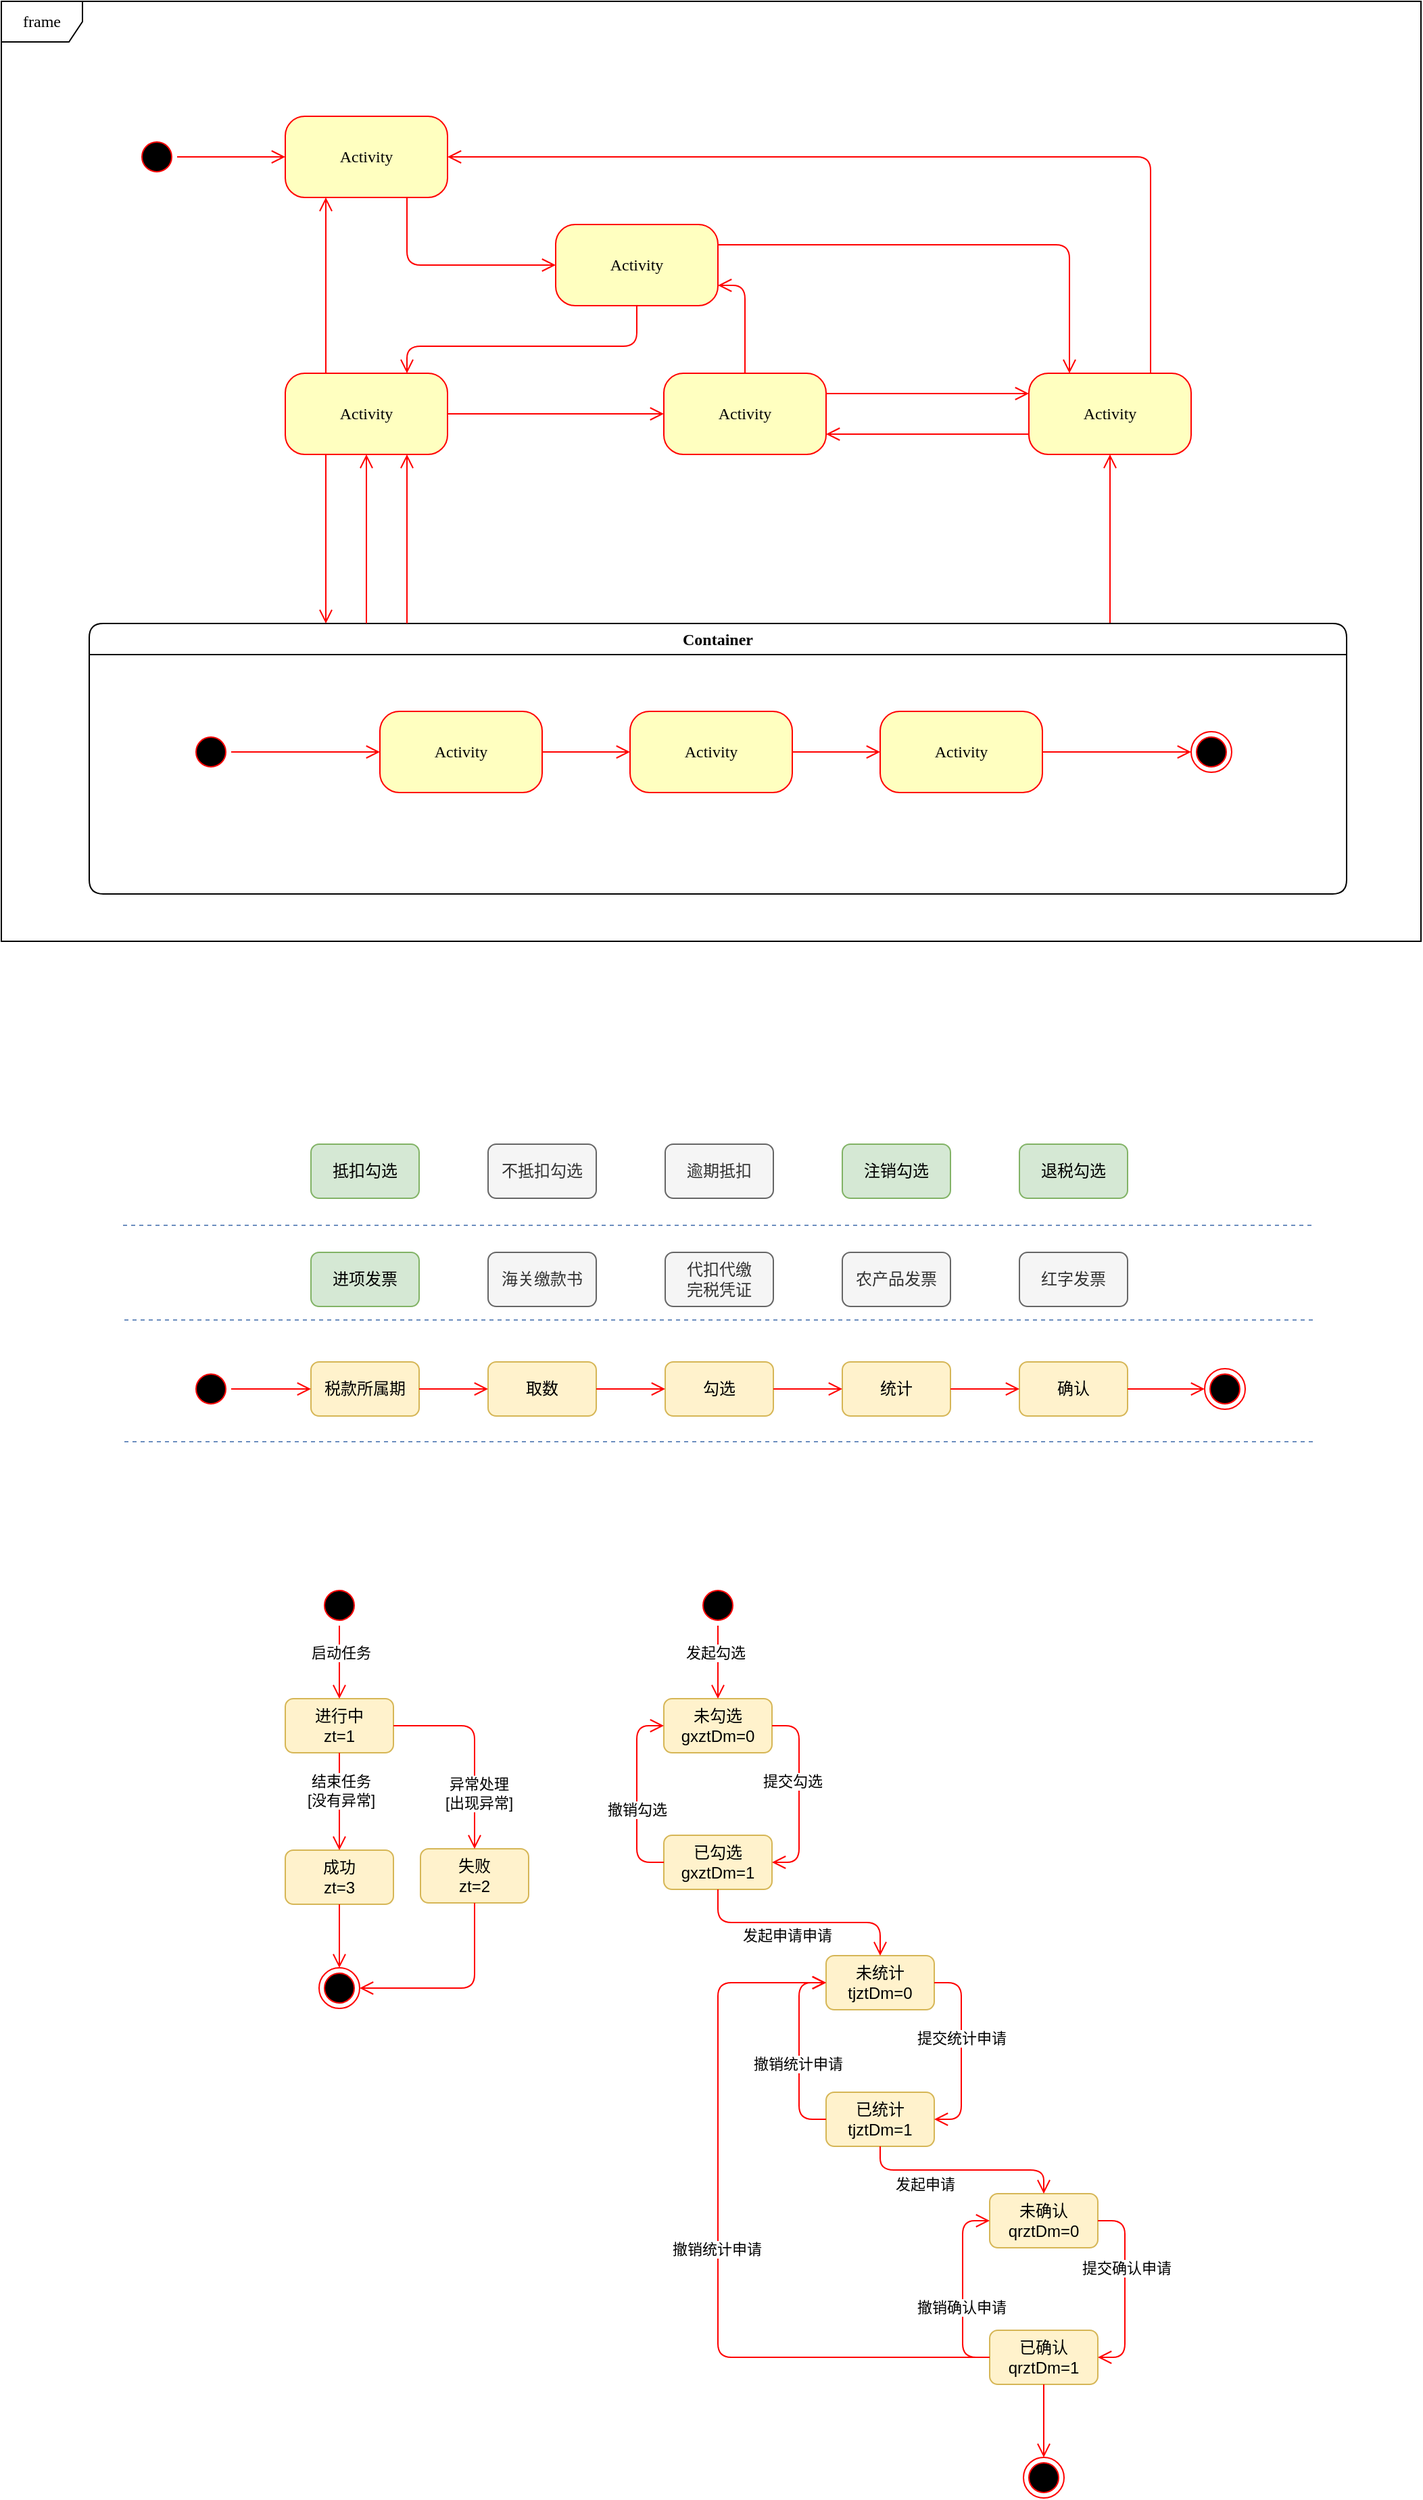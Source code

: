 <mxfile version="21.6.8" type="github">
  <diagram name="Page-1" id="58cdce13-f638-feb5-8d6f-7d28b1aa9fa0">
    <mxGraphModel dx="955" dy="522" grid="1" gridSize="10" guides="1" tooltips="1" connect="1" arrows="1" fold="1" page="1" pageScale="1" pageWidth="1100" pageHeight="850" background="none" math="0" shadow="0">
      <root>
        <mxCell id="0" />
        <mxCell id="1" parent="0" />
        <mxCell id="382b91b5511bd0f7-1" value="" style="ellipse;html=1;shape=startState;fillColor=#000000;strokeColor=#ff0000;rounded=1;shadow=0;comic=0;labelBackgroundColor=none;fontFamily=Verdana;fontSize=12;fontColor=#000000;align=center;direction=south;" parent="1" vertex="1">
          <mxGeometry x="130" y="135" width="30" height="30" as="geometry" />
        </mxCell>
        <mxCell id="382b91b5511bd0f7-5" value="Activity" style="rounded=1;whiteSpace=wrap;html=1;arcSize=24;fillColor=#ffffc0;strokeColor=#ff0000;shadow=0;comic=0;labelBackgroundColor=none;fontFamily=Verdana;fontSize=12;fontColor=#000000;align=center;" parent="1" vertex="1">
          <mxGeometry x="240" y="310" width="120" height="60" as="geometry" />
        </mxCell>
        <mxCell id="382b91b5511bd0f7-6" value="Activity" style="rounded=1;whiteSpace=wrap;html=1;arcSize=24;fillColor=#ffffc0;strokeColor=#ff0000;shadow=0;comic=0;labelBackgroundColor=none;fontFamily=Verdana;fontSize=12;fontColor=#000000;align=center;" parent="1" vertex="1">
          <mxGeometry x="240" y="120" width="120" height="60" as="geometry" />
        </mxCell>
        <mxCell id="3cde6dad864a17aa-3" style="edgeStyle=orthogonalEdgeStyle;html=1;exitX=1;exitY=0.25;entryX=0.25;entryY=0;labelBackgroundColor=none;endArrow=open;endSize=8;strokeColor=#ff0000;fontFamily=Verdana;fontSize=12;align=left;" parent="1" source="382b91b5511bd0f7-7" target="382b91b5511bd0f7-9" edge="1">
          <mxGeometry relative="1" as="geometry" />
        </mxCell>
        <mxCell id="382b91b5511bd0f7-7" value="Activity" style="rounded=1;whiteSpace=wrap;html=1;arcSize=24;fillColor=#ffffc0;strokeColor=#ff0000;shadow=0;comic=0;labelBackgroundColor=none;fontFamily=Verdana;fontSize=12;fontColor=#000000;align=center;" parent="1" vertex="1">
          <mxGeometry x="440" y="200" width="120" height="60" as="geometry" />
        </mxCell>
        <mxCell id="3cde6dad864a17aa-4" style="edgeStyle=orthogonalEdgeStyle;html=1;exitX=0.75;exitY=0;entryX=1;entryY=0.5;labelBackgroundColor=none;endArrow=open;endSize=8;strokeColor=#ff0000;fontFamily=Verdana;fontSize=12;align=left;" parent="1" source="382b91b5511bd0f7-9" target="382b91b5511bd0f7-6" edge="1">
          <mxGeometry relative="1" as="geometry">
            <Array as="points">
              <mxPoint x="880" y="150" />
            </Array>
          </mxGeometry>
        </mxCell>
        <mxCell id="3cde6dad864a17aa-13" style="edgeStyle=elbowEdgeStyle;html=1;exitX=0;exitY=0.75;entryX=1;entryY=0.75;labelBackgroundColor=none;endArrow=open;endSize=8;strokeColor=#ff0000;fontFamily=Verdana;fontSize=12;align=left;" parent="1" source="382b91b5511bd0f7-9" target="382b91b5511bd0f7-10" edge="1">
          <mxGeometry relative="1" as="geometry" />
        </mxCell>
        <mxCell id="382b91b5511bd0f7-9" value="Activity" style="rounded=1;whiteSpace=wrap;html=1;arcSize=24;fillColor=#ffffc0;strokeColor=#ff0000;shadow=0;comic=0;labelBackgroundColor=none;fontFamily=Verdana;fontSize=12;fontColor=#000000;align=center;" parent="1" vertex="1">
          <mxGeometry x="790" y="310" width="120" height="60" as="geometry" />
        </mxCell>
        <mxCell id="382b91b5511bd0f7-10" value="Activity" style="rounded=1;whiteSpace=wrap;html=1;arcSize=24;fillColor=#ffffc0;strokeColor=#ff0000;shadow=0;comic=0;labelBackgroundColor=none;fontFamily=Verdana;fontSize=12;fontColor=#000000;align=center;" parent="1" vertex="1">
          <mxGeometry x="520" y="310" width="120" height="60" as="geometry" />
        </mxCell>
        <mxCell id="3cde6dad864a17aa-5" style="edgeStyle=elbowEdgeStyle;html=1;labelBackgroundColor=none;endArrow=open;endSize=8;strokeColor=#ff0000;fontFamily=Verdana;fontSize=12;align=left;" parent="1" source="2a3bc250acf0617d-7" target="382b91b5511bd0f7-9" edge="1">
          <mxGeometry relative="1" as="geometry" />
        </mxCell>
        <mxCell id="2a3bc250acf0617d-7" value="Container" style="swimlane;whiteSpace=wrap;html=1;rounded=1;shadow=0;comic=0;labelBackgroundColor=none;strokeWidth=1;fontFamily=Verdana;fontSize=12;align=center;" parent="1" vertex="1">
          <mxGeometry x="95" y="495" width="930" height="200" as="geometry" />
        </mxCell>
        <mxCell id="3cde6dad864a17aa-10" style="edgeStyle=elbowEdgeStyle;html=1;labelBackgroundColor=none;endArrow=open;endSize=8;strokeColor=#ff0000;fontFamily=Verdana;fontSize=12;align=left;" parent="2a3bc250acf0617d-7" source="382b91b5511bd0f7-8" target="3cde6dad864a17aa-1" edge="1">
          <mxGeometry relative="1" as="geometry" />
        </mxCell>
        <mxCell id="382b91b5511bd0f7-8" value="Activity" style="rounded=1;whiteSpace=wrap;html=1;arcSize=24;fillColor=#ffffc0;strokeColor=#ff0000;shadow=0;comic=0;labelBackgroundColor=none;fontFamily=Verdana;fontSize=12;fontColor=#000000;align=center;" parent="2a3bc250acf0617d-7" vertex="1">
          <mxGeometry x="215" y="65" width="120" height="60" as="geometry" />
        </mxCell>
        <mxCell id="24f968d109e7d6b4-3" value="" style="ellipse;html=1;shape=endState;fillColor=#000000;strokeColor=#ff0000;rounded=1;shadow=0;comic=0;labelBackgroundColor=none;fontFamily=Verdana;fontSize=12;fontColor=#000000;align=center;" parent="2a3bc250acf0617d-7" vertex="1">
          <mxGeometry x="815" y="80" width="30" height="30" as="geometry" />
        </mxCell>
        <mxCell id="3cde6dad864a17aa-9" style="edgeStyle=elbowEdgeStyle;html=1;labelBackgroundColor=none;endArrow=open;endSize=8;strokeColor=#ff0000;fontFamily=Verdana;fontSize=12;align=left;" parent="2a3bc250acf0617d-7" source="2a3bc250acf0617d-3" target="382b91b5511bd0f7-8" edge="1">
          <mxGeometry relative="1" as="geometry" />
        </mxCell>
        <mxCell id="2a3bc250acf0617d-3" value="" style="ellipse;html=1;shape=startState;fillColor=#000000;strokeColor=#ff0000;rounded=1;shadow=0;comic=0;labelBackgroundColor=none;fontFamily=Verdana;fontSize=12;fontColor=#000000;align=center;direction=south;" parent="2a3bc250acf0617d-7" vertex="1">
          <mxGeometry x="75" y="80" width="30" height="30" as="geometry" />
        </mxCell>
        <mxCell id="3cde6dad864a17aa-11" style="edgeStyle=elbowEdgeStyle;html=1;labelBackgroundColor=none;endArrow=open;endSize=8;strokeColor=#ff0000;fontFamily=Verdana;fontSize=12;align=left;" parent="2a3bc250acf0617d-7" source="3cde6dad864a17aa-1" target="3cde6dad864a17aa-2" edge="1">
          <mxGeometry relative="1" as="geometry" />
        </mxCell>
        <mxCell id="3cde6dad864a17aa-1" value="Activity" style="rounded=1;whiteSpace=wrap;html=1;arcSize=24;fillColor=#ffffc0;strokeColor=#ff0000;shadow=0;comic=0;labelBackgroundColor=none;fontFamily=Verdana;fontSize=12;fontColor=#000000;align=center;" parent="2a3bc250acf0617d-7" vertex="1">
          <mxGeometry x="400" y="65" width="120" height="60" as="geometry" />
        </mxCell>
        <mxCell id="3cde6dad864a17aa-12" style="edgeStyle=elbowEdgeStyle;html=1;labelBackgroundColor=none;endArrow=open;endSize=8;strokeColor=#ff0000;fontFamily=Verdana;fontSize=12;align=left;" parent="2a3bc250acf0617d-7" source="3cde6dad864a17aa-2" target="24f968d109e7d6b4-3" edge="1">
          <mxGeometry relative="1" as="geometry" />
        </mxCell>
        <mxCell id="3cde6dad864a17aa-2" value="Activity" style="rounded=1;whiteSpace=wrap;html=1;arcSize=24;fillColor=#ffffc0;strokeColor=#ff0000;shadow=0;comic=0;labelBackgroundColor=none;fontFamily=Verdana;fontSize=12;fontColor=#000000;align=center;" parent="2a3bc250acf0617d-7" vertex="1">
          <mxGeometry x="585" y="65" width="120" height="60" as="geometry" />
        </mxCell>
        <mxCell id="2a3bc250acf0617d-8" value="frame" style="shape=umlFrame;whiteSpace=wrap;html=1;rounded=1;shadow=0;comic=0;labelBackgroundColor=none;strokeWidth=1;fontFamily=Verdana;fontSize=12;align=center;movable=1;resizable=1;rotatable=1;deletable=1;editable=1;locked=0;connectable=1;" parent="1" vertex="1">
          <mxGeometry x="30" y="35" width="1050" height="695" as="geometry" />
        </mxCell>
        <mxCell id="2a3bc250acf0617d-9" style="edgeStyle=orthogonalEdgeStyle;html=1;labelBackgroundColor=none;endArrow=open;endSize=8;strokeColor=#ff0000;fontFamily=Verdana;fontSize=12;align=left;" parent="1" source="382b91b5511bd0f7-1" target="382b91b5511bd0f7-6" edge="1">
          <mxGeometry relative="1" as="geometry" />
        </mxCell>
        <mxCell id="2a3bc250acf0617d-10" style="edgeStyle=orthogonalEdgeStyle;html=1;labelBackgroundColor=none;endArrow=open;endSize=8;strokeColor=#ff0000;fontFamily=Verdana;fontSize=12;align=left;entryX=0;entryY=0.5;" parent="1" source="382b91b5511bd0f7-6" target="382b91b5511bd0f7-7" edge="1">
          <mxGeometry relative="1" as="geometry">
            <Array as="points">
              <mxPoint x="330" y="230" />
            </Array>
          </mxGeometry>
        </mxCell>
        <mxCell id="2a3bc250acf0617d-11" style="edgeStyle=orthogonalEdgeStyle;html=1;entryX=0.75;entryY=0;labelBackgroundColor=none;endArrow=open;endSize=8;strokeColor=#ff0000;fontFamily=Verdana;fontSize=12;align=left;exitX=0.5;exitY=1;" parent="1" source="382b91b5511bd0f7-7" target="382b91b5511bd0f7-5" edge="1">
          <mxGeometry relative="1" as="geometry">
            <mxPoint x="520" y="300" as="sourcePoint" />
            <Array as="points">
              <mxPoint x="500" y="290" />
              <mxPoint x="330" y="290" />
            </Array>
          </mxGeometry>
        </mxCell>
        <mxCell id="2a3bc250acf0617d-12" style="edgeStyle=orthogonalEdgeStyle;html=1;exitX=0.25;exitY=0;entryX=0.25;entryY=1;labelBackgroundColor=none;endArrow=open;endSize=8;strokeColor=#ff0000;fontFamily=Verdana;fontSize=12;align=left;" parent="1" source="382b91b5511bd0f7-5" target="382b91b5511bd0f7-6" edge="1">
          <mxGeometry relative="1" as="geometry" />
        </mxCell>
        <mxCell id="2a3bc250acf0617d-13" style="edgeStyle=orthogonalEdgeStyle;html=1;exitX=1;exitY=0.5;entryX=0;entryY=0.5;labelBackgroundColor=none;endArrow=open;endSize=8;strokeColor=#ff0000;fontFamily=Verdana;fontSize=12;align=left;" parent="1" source="382b91b5511bd0f7-5" target="382b91b5511bd0f7-10" edge="1">
          <mxGeometry relative="1" as="geometry" />
        </mxCell>
        <mxCell id="2a3bc250acf0617d-14" style="edgeStyle=orthogonalEdgeStyle;html=1;exitX=0.5;exitY=0;entryX=1;entryY=0.75;labelBackgroundColor=none;endArrow=open;endSize=8;strokeColor=#ff0000;fontFamily=Verdana;fontSize=12;align=left;" parent="1" source="382b91b5511bd0f7-10" target="382b91b5511bd0f7-7" edge="1">
          <mxGeometry relative="1" as="geometry" />
        </mxCell>
        <mxCell id="2a3bc250acf0617d-15" style="edgeStyle=orthogonalEdgeStyle;html=1;exitX=1;exitY=0.25;entryX=0;entryY=0.25;labelBackgroundColor=none;endArrow=open;endSize=8;strokeColor=#ff0000;fontFamily=Verdana;fontSize=12;align=left;" parent="1" source="382b91b5511bd0f7-10" target="382b91b5511bd0f7-9" edge="1">
          <mxGeometry relative="1" as="geometry" />
        </mxCell>
        <mxCell id="3cde6dad864a17aa-6" style="edgeStyle=elbowEdgeStyle;html=1;labelBackgroundColor=none;endArrow=open;endSize=8;strokeColor=#ff0000;fontFamily=Verdana;fontSize=12;align=left;entryX=0.75;entryY=1;" parent="1" source="2a3bc250acf0617d-7" target="382b91b5511bd0f7-5" edge="1">
          <mxGeometry relative="1" as="geometry">
            <mxPoint x="340" y="505" as="sourcePoint" />
            <mxPoint x="340" y="380" as="targetPoint" />
          </mxGeometry>
        </mxCell>
        <mxCell id="3cde6dad864a17aa-7" style="edgeStyle=elbowEdgeStyle;html=1;labelBackgroundColor=none;endArrow=open;endSize=8;strokeColor=#ff0000;fontFamily=Verdana;fontSize=12;align=left;entryX=0.5;entryY=1;" parent="1" source="2a3bc250acf0617d-7" target="382b91b5511bd0f7-5" edge="1">
          <mxGeometry relative="1" as="geometry">
            <mxPoint x="340" y="505" as="sourcePoint" />
            <mxPoint x="340" y="380" as="targetPoint" />
          </mxGeometry>
        </mxCell>
        <mxCell id="3cde6dad864a17aa-8" style="edgeStyle=elbowEdgeStyle;html=1;labelBackgroundColor=none;endArrow=open;endSize=8;strokeColor=#ff0000;fontFamily=Verdana;fontSize=12;align=left;exitX=0.25;exitY=1;" parent="1" source="382b91b5511bd0f7-5" target="2a3bc250acf0617d-7" edge="1">
          <mxGeometry relative="1" as="geometry">
            <mxPoint x="350" y="515" as="sourcePoint" />
            <mxPoint x="350" y="390" as="targetPoint" />
          </mxGeometry>
        </mxCell>
        <mxCell id="sTs45CZRdDoFSn7NXeSg-1" value="抵扣勾选" style="whiteSpace=wrap;html=1;rounded=1;aspect=fixed;fillColor=#d5e8d4;strokeColor=#82b366;" parent="1" vertex="1">
          <mxGeometry x="259" y="880" width="80" height="40" as="geometry" />
        </mxCell>
        <mxCell id="sTs45CZRdDoFSn7NXeSg-2" value="不抵扣勾选" style="whiteSpace=wrap;html=1;rounded=1;aspect=fixed;fillColor=#f5f5f5;fontColor=#333333;strokeColor=#666666;" parent="1" vertex="1">
          <mxGeometry x="390" y="880" width="80" height="40" as="geometry" />
        </mxCell>
        <mxCell id="sTs45CZRdDoFSn7NXeSg-3" value="逾期抵扣" style="whiteSpace=wrap;html=1;rounded=1;aspect=fixed;fillColor=#f5f5f5;fontColor=#333333;strokeColor=#666666;" parent="1" vertex="1">
          <mxGeometry x="521" y="880" width="80" height="40" as="geometry" />
        </mxCell>
        <mxCell id="sTs45CZRdDoFSn7NXeSg-4" value="注销勾选" style="whiteSpace=wrap;html=1;rounded=1;aspect=fixed;fillColor=#d5e8d4;strokeColor=#82b366;" parent="1" vertex="1">
          <mxGeometry x="652" y="880" width="80" height="40" as="geometry" />
        </mxCell>
        <mxCell id="sTs45CZRdDoFSn7NXeSg-5" value="退税勾选" style="whiteSpace=wrap;html=1;rounded=1;aspect=fixed;fillColor=#d5e8d4;strokeColor=#82b366;" parent="1" vertex="1">
          <mxGeometry x="783" y="880" width="80" height="40" as="geometry" />
        </mxCell>
        <mxCell id="sTs45CZRdDoFSn7NXeSg-7" value="税款所属期" style="rounded=1;whiteSpace=wrap;html=1;aspect=fixed;fillColor=#fff2cc;strokeColor=#d6b656;" parent="1" vertex="1">
          <mxGeometry x="259" y="1041" width="80" height="40" as="geometry" />
        </mxCell>
        <mxCell id="sTs45CZRdDoFSn7NXeSg-9" value="取数" style="rounded=1;whiteSpace=wrap;html=1;fillColor=#fff2cc;strokeColor=#d6b656;" parent="1" vertex="1">
          <mxGeometry x="390" y="1041" width="80" height="40" as="geometry" />
        </mxCell>
        <mxCell id="sTs45CZRdDoFSn7NXeSg-10" value="勾选" style="rounded=1;whiteSpace=wrap;html=1;fillColor=#fff2cc;strokeColor=#d6b656;" parent="1" vertex="1">
          <mxGeometry x="521" y="1041" width="80" height="40" as="geometry" />
        </mxCell>
        <mxCell id="sTs45CZRdDoFSn7NXeSg-11" value="统计" style="rounded=1;whiteSpace=wrap;html=1;fillColor=#fff2cc;strokeColor=#d6b656;" parent="1" vertex="1">
          <mxGeometry x="652" y="1041" width="80" height="40" as="geometry" />
        </mxCell>
        <mxCell id="sTs45CZRdDoFSn7NXeSg-12" value="确认" style="rounded=1;whiteSpace=wrap;html=1;fillColor=#fff2cc;strokeColor=#d6b656;" parent="1" vertex="1">
          <mxGeometry x="783" y="1041" width="80" height="40" as="geometry" />
        </mxCell>
        <mxCell id="sTs45CZRdDoFSn7NXeSg-14" value="" style="ellipse;html=1;shape=endState;fillColor=#000000;strokeColor=#ff0000;" parent="1" vertex="1">
          <mxGeometry x="920" y="1046" width="30" height="30" as="geometry" />
        </mxCell>
        <mxCell id="sTs45CZRdDoFSn7NXeSg-15" value="" style="ellipse;html=1;shape=startState;fillColor=#000000;strokeColor=#ff0000;" parent="1" vertex="1">
          <mxGeometry x="170" y="1046" width="30" height="30" as="geometry" />
        </mxCell>
        <mxCell id="sTs45CZRdDoFSn7NXeSg-16" value="" style="edgeStyle=orthogonalEdgeStyle;html=1;verticalAlign=bottom;endArrow=open;endSize=8;strokeColor=#ff0000;rounded=0;entryX=0;entryY=0.5;entryDx=0;entryDy=0;" parent="1" source="sTs45CZRdDoFSn7NXeSg-15" target="sTs45CZRdDoFSn7NXeSg-7" edge="1">
          <mxGeometry relative="1" as="geometry">
            <mxPoint x="95" y="1146" as="targetPoint" />
          </mxGeometry>
        </mxCell>
        <mxCell id="sTs45CZRdDoFSn7NXeSg-17" value="" style="edgeStyle=orthogonalEdgeStyle;html=1;verticalAlign=bottom;endArrow=open;endSize=8;strokeColor=#ff0000;rounded=0;entryX=0;entryY=0.5;entryDx=0;entryDy=0;exitX=1;exitY=0.5;exitDx=0;exitDy=0;" parent="1" source="sTs45CZRdDoFSn7NXeSg-7" target="sTs45CZRdDoFSn7NXeSg-9" edge="1">
          <mxGeometry relative="1" as="geometry">
            <mxPoint x="274" y="1071" as="targetPoint" />
            <mxPoint x="204" y="1071" as="sourcePoint" />
          </mxGeometry>
        </mxCell>
        <mxCell id="sTs45CZRdDoFSn7NXeSg-18" value="" style="edgeStyle=orthogonalEdgeStyle;html=1;verticalAlign=bottom;endArrow=open;endSize=8;strokeColor=#ff0000;rounded=0;entryX=0;entryY=0.5;entryDx=0;entryDy=0;exitX=1;exitY=0.5;exitDx=0;exitDy=0;" parent="1" source="sTs45CZRdDoFSn7NXeSg-9" target="sTs45CZRdDoFSn7NXeSg-10" edge="1">
          <mxGeometry relative="1" as="geometry">
            <mxPoint x="404" y="1071" as="targetPoint" />
            <mxPoint x="424" y="1136" as="sourcePoint" />
          </mxGeometry>
        </mxCell>
        <mxCell id="sTs45CZRdDoFSn7NXeSg-19" value="" style="edgeStyle=orthogonalEdgeStyle;html=1;verticalAlign=bottom;endArrow=open;endSize=8;strokeColor=#ff0000;rounded=0;entryX=0;entryY=0.5;entryDx=0;entryDy=0;exitX=1;exitY=0.5;exitDx=0;exitDy=0;" parent="1" source="sTs45CZRdDoFSn7NXeSg-10" target="sTs45CZRdDoFSn7NXeSg-11" edge="1">
          <mxGeometry relative="1" as="geometry">
            <mxPoint x="529" y="1071" as="targetPoint" />
            <mxPoint x="514" y="1156" as="sourcePoint" />
          </mxGeometry>
        </mxCell>
        <mxCell id="sTs45CZRdDoFSn7NXeSg-20" value="" style="edgeStyle=orthogonalEdgeStyle;html=1;verticalAlign=bottom;endArrow=open;endSize=8;strokeColor=#ff0000;rounded=0;entryX=0;entryY=0.5;entryDx=0;entryDy=0;exitX=1;exitY=0.5;exitDx=0;exitDy=0;" parent="1" source="sTs45CZRdDoFSn7NXeSg-11" target="sTs45CZRdDoFSn7NXeSg-12" edge="1">
          <mxGeometry relative="1" as="geometry">
            <mxPoint x="654" y="1071" as="targetPoint" />
            <mxPoint x="654" y="1136" as="sourcePoint" />
          </mxGeometry>
        </mxCell>
        <mxCell id="sTs45CZRdDoFSn7NXeSg-21" value="" style="edgeStyle=orthogonalEdgeStyle;html=1;verticalAlign=bottom;endArrow=open;endSize=8;strokeColor=#ff0000;rounded=0;entryX=0;entryY=0.5;entryDx=0;entryDy=0;exitX=1;exitY=0.5;exitDx=0;exitDy=0;" parent="1" source="sTs45CZRdDoFSn7NXeSg-12" target="sTs45CZRdDoFSn7NXeSg-14" edge="1">
          <mxGeometry relative="1" as="geometry">
            <mxPoint x="785" y="1071" as="targetPoint" />
            <mxPoint x="770" y="1146" as="sourcePoint" />
          </mxGeometry>
        </mxCell>
        <mxCell id="sTs45CZRdDoFSn7NXeSg-22" value="进项发票" style="whiteSpace=wrap;html=1;rounded=1;aspect=fixed;fillColor=#d5e8d4;strokeColor=#82b366;" parent="1" vertex="1">
          <mxGeometry x="259" y="960" width="80" height="40" as="geometry" />
        </mxCell>
        <mxCell id="sTs45CZRdDoFSn7NXeSg-23" value="海关缴款书" style="whiteSpace=wrap;html=1;rounded=1;aspect=fixed;fillColor=#f5f5f5;fontColor=#333333;strokeColor=#666666;" parent="1" vertex="1">
          <mxGeometry x="390" y="960" width="80" height="40" as="geometry" />
        </mxCell>
        <mxCell id="sTs45CZRdDoFSn7NXeSg-24" value="代扣代缴&lt;br&gt;完税凭证" style="whiteSpace=wrap;html=1;rounded=1;aspect=fixed;fillColor=#f5f5f5;fontColor=#333333;strokeColor=#666666;" parent="1" vertex="1">
          <mxGeometry x="521" y="960" width="80" height="40" as="geometry" />
        </mxCell>
        <mxCell id="sTs45CZRdDoFSn7NXeSg-25" value="农产品发票" style="whiteSpace=wrap;html=1;rounded=1;aspect=fixed;fillColor=#f5f5f5;fontColor=#333333;strokeColor=#666666;" parent="1" vertex="1">
          <mxGeometry x="652" y="960" width="80" height="40" as="geometry" />
        </mxCell>
        <mxCell id="sTs45CZRdDoFSn7NXeSg-26" value="红字发票" style="whiteSpace=wrap;html=1;rounded=1;aspect=fixed;fillColor=#f5f5f5;fontColor=#333333;strokeColor=#666666;" parent="1" vertex="1">
          <mxGeometry x="783" y="960" width="80" height="40" as="geometry" />
        </mxCell>
        <mxCell id="sTs45CZRdDoFSn7NXeSg-30" value="进行中&lt;br&gt;zt=1" style="rounded=1;whiteSpace=wrap;html=1;fillColor=#fff2cc;strokeColor=#d6b656;" parent="1" vertex="1">
          <mxGeometry x="240" y="1290" width="80" height="40" as="geometry" />
        </mxCell>
        <mxCell id="sTs45CZRdDoFSn7NXeSg-31" value="成功&lt;br&gt;zt=3" style="rounded=1;whiteSpace=wrap;html=1;fillColor=#fff2cc;strokeColor=#d6b656;" parent="1" vertex="1">
          <mxGeometry x="240" y="1402" width="80" height="40" as="geometry" />
        </mxCell>
        <mxCell id="sTs45CZRdDoFSn7NXeSg-32" value="失败&lt;br&gt;zt=2" style="rounded=1;whiteSpace=wrap;html=1;fillColor=#fff2cc;strokeColor=#d6b656;" parent="1" vertex="1">
          <mxGeometry x="340" y="1401" width="80" height="40" as="geometry" />
        </mxCell>
        <mxCell id="sTs45CZRdDoFSn7NXeSg-35" value="" style="ellipse;html=1;shape=endState;fillColor=#000000;strokeColor=#ff0000;" parent="1" vertex="1">
          <mxGeometry x="265" y="1489" width="30" height="30" as="geometry" />
        </mxCell>
        <mxCell id="sTs45CZRdDoFSn7NXeSg-36" value="" style="ellipse;html=1;shape=startState;fillColor=#000000;strokeColor=#ff0000;" parent="1" vertex="1">
          <mxGeometry x="265" y="1206" width="30" height="30" as="geometry" />
        </mxCell>
        <mxCell id="sTs45CZRdDoFSn7NXeSg-37" value="" style="edgeStyle=orthogonalEdgeStyle;html=1;verticalAlign=bottom;endArrow=open;endSize=8;strokeColor=#ff0000;rounded=0;entryX=0.5;entryY=0;entryDx=0;entryDy=0;" parent="1" source="sTs45CZRdDoFSn7NXeSg-36" target="sTs45CZRdDoFSn7NXeSg-30" edge="1">
          <mxGeometry relative="1" as="geometry">
            <mxPoint x="183" y="1265" as="targetPoint" />
          </mxGeometry>
        </mxCell>
        <mxCell id="NtjbMHKrXhSSU9uYyu6V-6" value="启动任务" style="edgeLabel;html=1;align=center;verticalAlign=middle;resizable=0;points=[];" vertex="1" connectable="0" parent="sTs45CZRdDoFSn7NXeSg-37">
          <mxGeometry x="-0.4" y="1" relative="1" as="geometry">
            <mxPoint y="4" as="offset" />
          </mxGeometry>
        </mxCell>
        <mxCell id="sTs45CZRdDoFSn7NXeSg-38" value="" style="edgeStyle=orthogonalEdgeStyle;html=1;verticalAlign=bottom;endArrow=open;endSize=8;strokeColor=#ff0000;rounded=0;entryX=0.5;entryY=0;entryDx=0;entryDy=0;exitX=0.5;exitY=1;exitDx=0;exitDy=0;" parent="1" source="sTs45CZRdDoFSn7NXeSg-30" target="sTs45CZRdDoFSn7NXeSg-31" edge="1">
          <mxGeometry relative="1" as="geometry">
            <mxPoint x="362" y="1190" as="targetPoint" />
            <mxPoint x="292" y="1190" as="sourcePoint" />
            <Array as="points">
              <mxPoint x="280" y="1370" />
              <mxPoint x="280" y="1370" />
            </Array>
          </mxGeometry>
        </mxCell>
        <mxCell id="NtjbMHKrXhSSU9uYyu6V-7" value="结束任务&lt;br&gt;[没有异常]" style="edgeLabel;html=1;align=center;verticalAlign=middle;resizable=0;points=[];" vertex="1" connectable="0" parent="sTs45CZRdDoFSn7NXeSg-38">
          <mxGeometry x="-0.239" y="1" relative="1" as="geometry">
            <mxPoint as="offset" />
          </mxGeometry>
        </mxCell>
        <mxCell id="sTs45CZRdDoFSn7NXeSg-42" value="" style="edgeStyle=orthogonalEdgeStyle;html=1;verticalAlign=bottom;endArrow=open;endSize=8;strokeColor=#ff0000;rounded=0;entryX=0.5;entryY=0;entryDx=0;entryDy=0;exitX=0.5;exitY=1;exitDx=0;exitDy=0;" parent="1" source="sTs45CZRdDoFSn7NXeSg-31" target="sTs45CZRdDoFSn7NXeSg-35" edge="1">
          <mxGeometry relative="1" as="geometry">
            <mxPoint x="873" y="1161" as="targetPoint" />
            <mxPoint x="951" y="1151" as="sourcePoint" />
            <Array as="points">
              <mxPoint x="280" y="1461" />
              <mxPoint x="280" y="1461" />
            </Array>
          </mxGeometry>
        </mxCell>
        <mxCell id="sTs45CZRdDoFSn7NXeSg-44" style="edgeStyle=orthogonalEdgeStyle;html=1;labelBackgroundColor=none;endArrow=open;endSize=8;strokeColor=#ff0000;fontFamily=Verdana;fontSize=12;align=left;exitX=1;exitY=0.5;exitDx=0;exitDy=0;entryX=0.5;entryY=0;entryDx=0;entryDy=0;" parent="1" source="sTs45CZRdDoFSn7NXeSg-30" target="sTs45CZRdDoFSn7NXeSg-32" edge="1">
          <mxGeometry relative="1" as="geometry">
            <mxPoint x="608" y="1225" as="sourcePoint" />
            <Array as="points">
              <mxPoint x="380" y="1310" />
            </Array>
            <mxPoint x="450" y="1370" as="targetPoint" />
          </mxGeometry>
        </mxCell>
        <mxCell id="NtjbMHKrXhSSU9uYyu6V-8" value="异常处理&lt;br&gt;[出现异常]" style="edgeLabel;html=1;align=center;verticalAlign=middle;resizable=0;points=[];" vertex="1" connectable="0" parent="sTs45CZRdDoFSn7NXeSg-44">
          <mxGeometry x="0.451" y="3" relative="1" as="geometry">
            <mxPoint as="offset" />
          </mxGeometry>
        </mxCell>
        <mxCell id="sTs45CZRdDoFSn7NXeSg-45" value="" style="edgeStyle=orthogonalEdgeStyle;html=1;verticalAlign=bottom;endArrow=open;endSize=8;strokeColor=#ff0000;rounded=1;entryX=1;entryY=0.5;entryDx=0;entryDy=0;exitX=0.5;exitY=1;exitDx=0;exitDy=0;" parent="1" source="sTs45CZRdDoFSn7NXeSg-32" target="sTs45CZRdDoFSn7NXeSg-35" edge="1">
          <mxGeometry relative="1" as="geometry">
            <mxPoint x="1018" y="1161" as="targetPoint" />
            <mxPoint x="410" y="1470" as="sourcePoint" />
            <Array as="points">
              <mxPoint x="380" y="1504" />
            </Array>
          </mxGeometry>
        </mxCell>
        <mxCell id="sTs45CZRdDoFSn7NXeSg-46" value="未勾选&lt;br&gt;gxztDm=0" style="rounded=1;whiteSpace=wrap;html=1;fillColor=#fff2cc;strokeColor=#d6b656;" parent="1" vertex="1">
          <mxGeometry x="520" y="1290" width="80" height="40" as="geometry" />
        </mxCell>
        <mxCell id="sTs45CZRdDoFSn7NXeSg-47" value="已勾选&lt;br&gt;gxztDm=1" style="rounded=1;whiteSpace=wrap;html=1;fillColor=#fff2cc;strokeColor=#d6b656;" parent="1" vertex="1">
          <mxGeometry x="520" y="1391" width="80" height="40" as="geometry" />
        </mxCell>
        <mxCell id="sTs45CZRdDoFSn7NXeSg-49" value="" style="ellipse;html=1;shape=startState;fillColor=#000000;strokeColor=#ff0000;" parent="1" vertex="1">
          <mxGeometry x="545" y="1206" width="30" height="30" as="geometry" />
        </mxCell>
        <mxCell id="sTs45CZRdDoFSn7NXeSg-50" value="" style="edgeStyle=orthogonalEdgeStyle;html=1;verticalAlign=bottom;endArrow=open;endSize=8;strokeColor=#ff0000;rounded=0;entryX=0.5;entryY=0;entryDx=0;entryDy=0;" parent="1" source="sTs45CZRdDoFSn7NXeSg-49" target="sTs45CZRdDoFSn7NXeSg-46" edge="1">
          <mxGeometry relative="1" as="geometry">
            <mxPoint x="463" y="1265" as="targetPoint" />
          </mxGeometry>
        </mxCell>
        <mxCell id="NtjbMHKrXhSSU9uYyu6V-2" value="发起勾选" style="edgeLabel;html=1;align=center;verticalAlign=middle;resizable=0;points=[];" vertex="1" connectable="0" parent="sTs45CZRdDoFSn7NXeSg-50">
          <mxGeometry x="-0.363" y="-2" relative="1" as="geometry">
            <mxPoint y="3" as="offset" />
          </mxGeometry>
        </mxCell>
        <mxCell id="sTs45CZRdDoFSn7NXeSg-51" value="" style="edgeStyle=orthogonalEdgeStyle;html=1;verticalAlign=bottom;endArrow=open;endSize=8;strokeColor=#ff0000;rounded=1;entryX=1;entryY=0.5;entryDx=0;entryDy=0;exitX=1;exitY=0.5;exitDx=0;exitDy=0;" parent="1" source="sTs45CZRdDoFSn7NXeSg-46" target="sTs45CZRdDoFSn7NXeSg-47" edge="1">
          <mxGeometry relative="1" as="geometry">
            <mxPoint x="642" y="1190" as="targetPoint" />
            <mxPoint x="572" y="1190" as="sourcePoint" />
            <Array as="points">
              <mxPoint x="620" y="1310" />
              <mxPoint x="620" y="1411" />
            </Array>
          </mxGeometry>
        </mxCell>
        <mxCell id="NtjbMHKrXhSSU9uYyu6V-3" value="提交勾选" style="edgeLabel;html=1;align=center;verticalAlign=middle;resizable=0;points=[];" vertex="1" connectable="0" parent="sTs45CZRdDoFSn7NXeSg-51">
          <mxGeometry x="0.056" y="1" relative="1" as="geometry">
            <mxPoint x="-6" y="-14" as="offset" />
          </mxGeometry>
        </mxCell>
        <mxCell id="NtjbMHKrXhSSU9uYyu6V-4" value="" style="edgeStyle=orthogonalEdgeStyle;html=1;verticalAlign=bottom;endArrow=open;endSize=8;strokeColor=#ff0000;rounded=1;entryX=0;entryY=0.5;entryDx=0;entryDy=0;exitX=0;exitY=0.5;exitDx=0;exitDy=0;" edge="1" parent="1" source="sTs45CZRdDoFSn7NXeSg-47" target="sTs45CZRdDoFSn7NXeSg-46">
          <mxGeometry relative="1" as="geometry">
            <mxPoint x="470" y="1280" as="targetPoint" />
            <mxPoint x="470" y="1450" as="sourcePoint" />
            <Array as="points">
              <mxPoint x="500" y="1411" />
              <mxPoint x="500" y="1310" />
            </Array>
          </mxGeometry>
        </mxCell>
        <mxCell id="NtjbMHKrXhSSU9uYyu6V-5" value="撤销勾选" style="edgeLabel;html=1;align=center;verticalAlign=middle;resizable=0;points=[];" vertex="1" connectable="0" parent="NtjbMHKrXhSSU9uYyu6V-4">
          <mxGeometry x="0.056" y="1" relative="1" as="geometry">
            <mxPoint x="1" y="15" as="offset" />
          </mxGeometry>
        </mxCell>
        <mxCell id="NtjbMHKrXhSSU9uYyu6V-9" value="未统计&lt;br&gt;tjztDm=0" style="rounded=1;whiteSpace=wrap;html=1;fillColor=#fff2cc;strokeColor=#d6b656;" vertex="1" parent="1">
          <mxGeometry x="640" y="1480" width="80" height="40" as="geometry" />
        </mxCell>
        <mxCell id="NtjbMHKrXhSSU9uYyu6V-10" value="已统计&lt;br&gt;tjztDm=1" style="rounded=1;whiteSpace=wrap;html=1;fillColor=#fff2cc;strokeColor=#d6b656;" vertex="1" parent="1">
          <mxGeometry x="640" y="1581" width="80" height="40" as="geometry" />
        </mxCell>
        <mxCell id="NtjbMHKrXhSSU9uYyu6V-13" value="" style="edgeStyle=orthogonalEdgeStyle;html=1;verticalAlign=bottom;endArrow=open;endSize=8;strokeColor=#ff0000;rounded=1;entryX=0.5;entryY=0;entryDx=0;entryDy=0;exitX=0.5;exitY=1;exitDx=0;exitDy=0;" edge="1" parent="1" source="sTs45CZRdDoFSn7NXeSg-47" target="NtjbMHKrXhSSU9uYyu6V-9">
          <mxGeometry relative="1" as="geometry">
            <mxPoint x="559" y="1275" as="targetPoint" />
            <mxPoint x="801" y="1236" as="sourcePoint" />
          </mxGeometry>
        </mxCell>
        <mxCell id="NtjbMHKrXhSSU9uYyu6V-14" value="发起申请申请" style="edgeLabel;html=1;align=center;verticalAlign=middle;resizable=0;points=[];" vertex="1" connectable="0" parent="NtjbMHKrXhSSU9uYyu6V-13">
          <mxGeometry x="-0.363" y="-2" relative="1" as="geometry">
            <mxPoint x="21" y="7" as="offset" />
          </mxGeometry>
        </mxCell>
        <mxCell id="NtjbMHKrXhSSU9uYyu6V-15" value="" style="edgeStyle=orthogonalEdgeStyle;html=1;verticalAlign=bottom;endArrow=open;endSize=8;strokeColor=#ff0000;rounded=1;exitX=0;exitY=0.5;exitDx=0;exitDy=0;entryX=0;entryY=0.5;entryDx=0;entryDy=0;" edge="1" parent="1" source="NtjbMHKrXhSSU9uYyu6V-10" target="NtjbMHKrXhSSU9uYyu6V-9">
          <mxGeometry relative="1" as="geometry">
            <mxPoint x="559" y="1480" as="targetPoint" />
            <mxPoint x="774" y="1450" as="sourcePoint" />
            <Array as="points">
              <mxPoint x="620" y="1601" />
              <mxPoint x="620" y="1500" />
            </Array>
          </mxGeometry>
        </mxCell>
        <mxCell id="NtjbMHKrXhSSU9uYyu6V-16" value="撤销统计申请" style="edgeLabel;html=1;align=center;verticalAlign=middle;resizable=0;points=[];" vertex="1" connectable="0" parent="NtjbMHKrXhSSU9uYyu6V-15">
          <mxGeometry x="0.056" y="1" relative="1" as="geometry">
            <mxPoint y="13" as="offset" />
          </mxGeometry>
        </mxCell>
        <mxCell id="NtjbMHKrXhSSU9uYyu6V-18" value="" style="edgeStyle=orthogonalEdgeStyle;html=1;verticalAlign=bottom;endArrow=open;endSize=8;strokeColor=#ff0000;rounded=1;entryX=1;entryY=0.5;entryDx=0;entryDy=0;exitX=1;exitY=0.5;exitDx=0;exitDy=0;" edge="1" parent="1" source="NtjbMHKrXhSSU9uYyu6V-9" target="NtjbMHKrXhSSU9uYyu6V-10">
          <mxGeometry relative="1" as="geometry">
            <mxPoint x="739" y="1560" as="targetPoint" />
            <mxPoint x="869" y="1480" as="sourcePoint" />
            <Array as="points">
              <mxPoint x="740" y="1500" />
              <mxPoint x="740" y="1601" />
            </Array>
          </mxGeometry>
        </mxCell>
        <mxCell id="NtjbMHKrXhSSU9uYyu6V-19" value="提交统计申请" style="edgeLabel;html=1;align=center;verticalAlign=middle;resizable=0;points=[];" vertex="1" connectable="0" parent="NtjbMHKrXhSSU9uYyu6V-18">
          <mxGeometry x="0.056" y="1" relative="1" as="geometry">
            <mxPoint x="-1" y="-14" as="offset" />
          </mxGeometry>
        </mxCell>
        <mxCell id="NtjbMHKrXhSSU9uYyu6V-21" value="未确认&lt;br&gt;qrztDm=0" style="rounded=1;whiteSpace=wrap;html=1;fillColor=#fff2cc;strokeColor=#d6b656;" vertex="1" parent="1">
          <mxGeometry x="761" y="1656" width="80" height="40" as="geometry" />
        </mxCell>
        <mxCell id="NtjbMHKrXhSSU9uYyu6V-22" value="已确认&lt;br&gt;qrztDm=1" style="rounded=1;whiteSpace=wrap;html=1;fillColor=#fff2cc;strokeColor=#d6b656;" vertex="1" parent="1">
          <mxGeometry x="761" y="1757" width="80" height="40" as="geometry" />
        </mxCell>
        <mxCell id="NtjbMHKrXhSSU9uYyu6V-23" value="" style="ellipse;html=1;shape=endState;fillColor=#000000;strokeColor=#ff0000;" vertex="1" parent="1">
          <mxGeometry x="786" y="1851" width="30" height="30" as="geometry" />
        </mxCell>
        <mxCell id="NtjbMHKrXhSSU9uYyu6V-25" value="" style="edgeStyle=orthogonalEdgeStyle;html=1;verticalAlign=bottom;endArrow=open;endSize=8;strokeColor=#ff0000;rounded=1;entryX=0.5;entryY=0;entryDx=0;entryDy=0;exitX=0.5;exitY=1;exitDx=0;exitDy=0;" edge="1" parent="1" source="NtjbMHKrXhSSU9uYyu6V-10" target="NtjbMHKrXhSSU9uYyu6V-21">
          <mxGeometry relative="1" as="geometry">
            <mxPoint x="578" y="1688" as="targetPoint" />
            <mxPoint x="820" y="1649" as="sourcePoint" />
          </mxGeometry>
        </mxCell>
        <mxCell id="NtjbMHKrXhSSU9uYyu6V-26" value="发起申请" style="edgeLabel;html=1;align=center;verticalAlign=middle;resizable=0;points=[];" vertex="1" connectable="0" parent="NtjbMHKrXhSSU9uYyu6V-25">
          <mxGeometry x="-0.363" y="-2" relative="1" as="geometry">
            <mxPoint x="1" y="8" as="offset" />
          </mxGeometry>
        </mxCell>
        <mxCell id="NtjbMHKrXhSSU9uYyu6V-27" value="" style="edgeStyle=orthogonalEdgeStyle;html=1;verticalAlign=bottom;endArrow=open;endSize=8;strokeColor=#ff0000;rounded=1;exitX=0;exitY=0.5;exitDx=0;exitDy=0;entryX=0;entryY=0.5;entryDx=0;entryDy=0;" edge="1" parent="1" source="NtjbMHKrXhSSU9uYyu6V-22" target="NtjbMHKrXhSSU9uYyu6V-21">
          <mxGeometry relative="1" as="geometry">
            <mxPoint x="680" y="1656" as="targetPoint" />
            <mxPoint x="895" y="1626" as="sourcePoint" />
            <Array as="points">
              <mxPoint x="741" y="1777" />
              <mxPoint x="741" y="1676" />
            </Array>
          </mxGeometry>
        </mxCell>
        <mxCell id="NtjbMHKrXhSSU9uYyu6V-28" value="撤销确认申请" style="edgeLabel;html=1;align=center;verticalAlign=middle;resizable=0;points=[];" vertex="1" connectable="0" parent="NtjbMHKrXhSSU9uYyu6V-27">
          <mxGeometry x="0.056" y="1" relative="1" as="geometry">
            <mxPoint y="17" as="offset" />
          </mxGeometry>
        </mxCell>
        <mxCell id="NtjbMHKrXhSSU9uYyu6V-29" value="" style="edgeStyle=orthogonalEdgeStyle;html=1;verticalAlign=bottom;endArrow=open;endSize=8;strokeColor=#ff0000;rounded=0;entryX=0.5;entryY=0;entryDx=0;entryDy=0;exitX=0.5;exitY=1;exitDx=0;exitDy=0;" edge="1" parent="1" source="NtjbMHKrXhSSU9uYyu6V-22" target="NtjbMHKrXhSSU9uYyu6V-23">
          <mxGeometry relative="1" as="geometry">
            <mxPoint x="1249" y="1537" as="targetPoint" />
            <mxPoint x="1327" y="1527" as="sourcePoint" />
            <Array as="points">
              <mxPoint x="801" y="1826" />
              <mxPoint x="801" y="1826" />
            </Array>
          </mxGeometry>
        </mxCell>
        <mxCell id="NtjbMHKrXhSSU9uYyu6V-30" value="" style="edgeStyle=orthogonalEdgeStyle;html=1;verticalAlign=bottom;endArrow=open;endSize=8;strokeColor=#ff0000;rounded=1;entryX=1;entryY=0.5;entryDx=0;entryDy=0;exitX=1;exitY=0.5;exitDx=0;exitDy=0;" edge="1" parent="1" source="NtjbMHKrXhSSU9uYyu6V-21" target="NtjbMHKrXhSSU9uYyu6V-22">
          <mxGeometry relative="1" as="geometry">
            <mxPoint x="860" y="1736" as="targetPoint" />
            <mxPoint x="990" y="1656" as="sourcePoint" />
            <Array as="points">
              <mxPoint x="861" y="1676" />
              <mxPoint x="861" y="1777" />
            </Array>
          </mxGeometry>
        </mxCell>
        <mxCell id="NtjbMHKrXhSSU9uYyu6V-31" value="提交确认申请" style="edgeLabel;html=1;align=center;verticalAlign=middle;resizable=0;points=[];" vertex="1" connectable="0" parent="NtjbMHKrXhSSU9uYyu6V-30">
          <mxGeometry x="0.056" y="1" relative="1" as="geometry">
            <mxPoint y="-20" as="offset" />
          </mxGeometry>
        </mxCell>
        <mxCell id="NtjbMHKrXhSSU9uYyu6V-32" value="" style="edgeStyle=orthogonalEdgeStyle;html=1;verticalAlign=bottom;endArrow=open;endSize=8;strokeColor=#ff0000;rounded=1;exitX=0;exitY=0.5;exitDx=0;exitDy=0;entryX=0;entryY=0.5;entryDx=0;entryDy=0;" edge="1" parent="1" source="NtjbMHKrXhSSU9uYyu6V-22" target="NtjbMHKrXhSSU9uYyu6V-9">
          <mxGeometry relative="1" as="geometry">
            <mxPoint x="545" y="1656" as="targetPoint" />
            <mxPoint x="545" y="1757" as="sourcePoint" />
            <Array as="points">
              <mxPoint x="560" y="1777" />
              <mxPoint x="560" y="1500" />
            </Array>
          </mxGeometry>
        </mxCell>
        <mxCell id="NtjbMHKrXhSSU9uYyu6V-33" value="撤销统计申请" style="edgeLabel;html=1;align=center;verticalAlign=middle;resizable=0;points=[];" vertex="1" connectable="0" parent="NtjbMHKrXhSSU9uYyu6V-32">
          <mxGeometry x="0.056" y="1" relative="1" as="geometry">
            <mxPoint y="13" as="offset" />
          </mxGeometry>
        </mxCell>
        <mxCell id="NtjbMHKrXhSSU9uYyu6V-34" value="" style="endArrow=none;dashed=1;html=1;rounded=0;fillColor=#dae8fc;strokeColor=#6c8ebf;" edge="1" parent="1">
          <mxGeometry width="50" height="50" relative="1" as="geometry">
            <mxPoint x="120" y="940" as="sourcePoint" />
            <mxPoint x="1000" y="940" as="targetPoint" />
          </mxGeometry>
        </mxCell>
        <mxCell id="NtjbMHKrXhSSU9uYyu6V-35" value="" style="endArrow=none;dashed=1;html=1;rounded=0;fillColor=#dae8fc;strokeColor=#6c8ebf;" edge="1" parent="1">
          <mxGeometry width="50" height="50" relative="1" as="geometry">
            <mxPoint x="121" y="1010" as="sourcePoint" />
            <mxPoint x="1001" y="1010" as="targetPoint" />
          </mxGeometry>
        </mxCell>
        <mxCell id="NtjbMHKrXhSSU9uYyu6V-36" value="" style="endArrow=none;dashed=1;html=1;rounded=0;fillColor=#dae8fc;strokeColor=#6c8ebf;" edge="1" parent="1">
          <mxGeometry width="50" height="50" relative="1" as="geometry">
            <mxPoint x="121" y="1100" as="sourcePoint" />
            <mxPoint x="1001" y="1100" as="targetPoint" />
          </mxGeometry>
        </mxCell>
      </root>
    </mxGraphModel>
  </diagram>
</mxfile>
